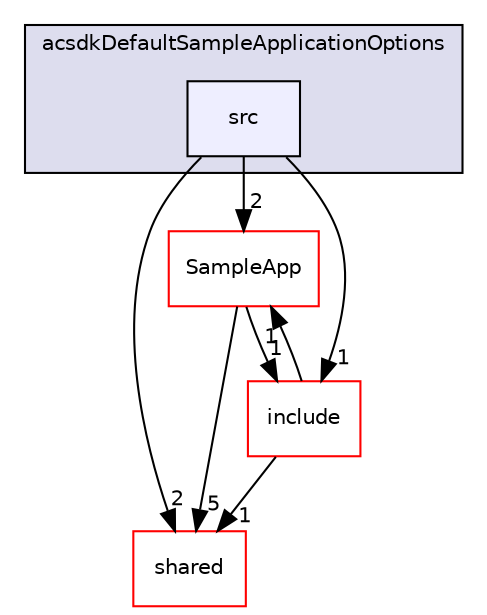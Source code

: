 digraph "/workplace/avs-device-sdk/applications/acsdkDefaultSampleApplicationOptions/src" {
  compound=true
  node [ fontsize="10", fontname="Helvetica"];
  edge [ labelfontsize="10", labelfontname="Helvetica"];
  subgraph clusterdir_d6da89875b90c7534db985b27b13c6a1 {
    graph [ bgcolor="#ddddee", pencolor="black", label="acsdkDefaultSampleApplicationOptions" fontname="Helvetica", fontsize="10", URL="dir_d6da89875b90c7534db985b27b13c6a1.html"]
  dir_d8df488c5c8ff8222ed285d9504705dc [shape=box, label="src", style="filled", fillcolor="#eeeeff", pencolor="black", URL="dir_d8df488c5c8ff8222ed285d9504705dc.html"];
  }
  dir_9982052f7ce695d12571567315b2fafa [shape=box label="shared" fillcolor="white" style="filled" color="red" URL="dir_9982052f7ce695d12571567315b2fafa.html"];
  dir_69fa8d0f4fee2820ffc8601fbf428b42 [shape=box label="SampleApp" fillcolor="white" style="filled" color="red" URL="dir_69fa8d0f4fee2820ffc8601fbf428b42.html"];
  dir_96662114b0555d18ae9ac759ea479a23 [shape=box label="include" fillcolor="white" style="filled" color="red" URL="dir_96662114b0555d18ae9ac759ea479a23.html"];
  dir_69fa8d0f4fee2820ffc8601fbf428b42->dir_9982052f7ce695d12571567315b2fafa [headlabel="5", labeldistance=1.5 headhref="dir_000131_000116.html"];
  dir_69fa8d0f4fee2820ffc8601fbf428b42->dir_96662114b0555d18ae9ac759ea479a23 [headlabel="1", labeldistance=1.5 headhref="dir_000131_000071.html"];
  dir_d8df488c5c8ff8222ed285d9504705dc->dir_9982052f7ce695d12571567315b2fafa [headlabel="2", labeldistance=1.5 headhref="dir_000073_000116.html"];
  dir_d8df488c5c8ff8222ed285d9504705dc->dir_69fa8d0f4fee2820ffc8601fbf428b42 [headlabel="2", labeldistance=1.5 headhref="dir_000073_000131.html"];
  dir_d8df488c5c8ff8222ed285d9504705dc->dir_96662114b0555d18ae9ac759ea479a23 [headlabel="1", labeldistance=1.5 headhref="dir_000073_000071.html"];
  dir_96662114b0555d18ae9ac759ea479a23->dir_9982052f7ce695d12571567315b2fafa [headlabel="1", labeldistance=1.5 headhref="dir_000071_000116.html"];
  dir_96662114b0555d18ae9ac759ea479a23->dir_69fa8d0f4fee2820ffc8601fbf428b42 [headlabel="1", labeldistance=1.5 headhref="dir_000071_000131.html"];
}
